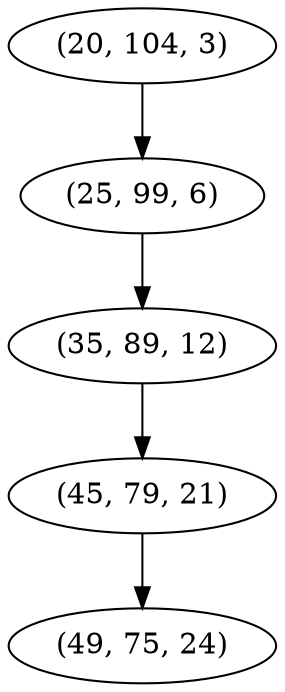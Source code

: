 digraph tree {
    "(20, 104, 3)";
    "(25, 99, 6)";
    "(35, 89, 12)";
    "(45, 79, 21)";
    "(49, 75, 24)";
    "(20, 104, 3)" -> "(25, 99, 6)";
    "(25, 99, 6)" -> "(35, 89, 12)";
    "(35, 89, 12)" -> "(45, 79, 21)";
    "(45, 79, 21)" -> "(49, 75, 24)";
}
